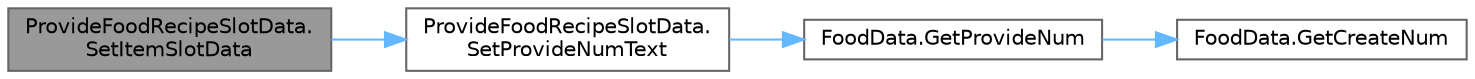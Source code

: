 digraph "ProvideFoodRecipeSlotData.SetItemSlotData"
{
 // LATEX_PDF_SIZE
  bgcolor="transparent";
  edge [fontname=Helvetica,fontsize=10,labelfontname=Helvetica,labelfontsize=10];
  node [fontname=Helvetica,fontsize=10,shape=box,height=0.2,width=0.4];
  rankdir="LR";
  Node1 [id="Node000001",label="ProvideFoodRecipeSlotData.\lSetItemSlotData",height=0.2,width=0.4,color="gray40", fillcolor="grey60", style="filled", fontcolor="black",tooltip=" "];
  Node1 -> Node2 [id="edge1_Node000001_Node000002",color="steelblue1",style="solid",tooltip=" "];
  Node2 [id="Node000002",label="ProvideFoodRecipeSlotData.\lSetProvideNumText",height=0.2,width=0.4,color="grey40", fillcolor="white", style="filled",URL="$class_provide_food_recipe_slot_data.html#a8e410a622df6444c30e177b8ab258dfe",tooltip=" "];
  Node2 -> Node3 [id="edge2_Node000002_Node000003",color="steelblue1",style="solid",tooltip=" "];
  Node3 [id="Node000003",label="FoodData.GetProvideNum",height=0.2,width=0.4,color="grey40", fillcolor="white", style="filled",URL="$class_food_data.html#a89285ce191c21eaf0949c668e10d88b0",tooltip="引数料理が作成できるか確認するメソッド"];
  Node3 -> Node4 [id="edge3_Node000003_Node000004",color="steelblue1",style="solid",tooltip=" "];
  Node4 [id="Node000004",label="FoodData.GetCreateNum",height=0.2,width=0.4,color="grey40", fillcolor="white", style="filled",URL="$class_food_data.html#afeebe5f74b9700c3c74f242e680b8754",tooltip="引数料理が作成できる数を確認するメソッド"];
}

